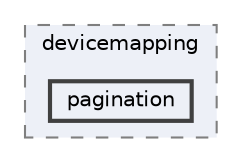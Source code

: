 digraph "repository/brm-subscriber/src/main/java/com/sterlite/cal/brm/subscriber/devicemapping/pagination"
{
 // LATEX_PDF_SIZE
  bgcolor="transparent";
  edge [fontname=Helvetica,fontsize=10,labelfontname=Helvetica,labelfontsize=10];
  node [fontname=Helvetica,fontsize=10,shape=box,height=0.2,width=0.4];
  compound=true
  subgraph clusterdir_17982310c061da4ff2e49b94d35e4a84 {
    graph [ bgcolor="#edf0f7", pencolor="grey50", label="devicemapping", fontname=Helvetica,fontsize=10 style="filled,dashed", URL="dir_17982310c061da4ff2e49b94d35e4a84.html",tooltip=""]
  dir_60d1e36546534af8ca03236a2bbfa770 [label="pagination", fillcolor="#edf0f7", color="grey25", style="filled,bold", URL="dir_60d1e36546534af8ca03236a2bbfa770.html",tooltip=""];
  }
}
